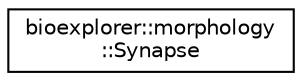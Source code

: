 digraph "Graphical Class Hierarchy"
{
 // LATEX_PDF_SIZE
  edge [fontname="Helvetica",fontsize="10",labelfontname="Helvetica",labelfontsize="10"];
  node [fontname="Helvetica",fontsize="10",shape=record];
  rankdir="LR";
  Node0 [label="bioexplorer::morphology\l::Synapse",height=0.2,width=0.4,color="black", fillcolor="white", style="filled",URL="$d0/dd7/structbioexplorer_1_1morphology_1_1Synapse.html",tooltip=" "];
}
